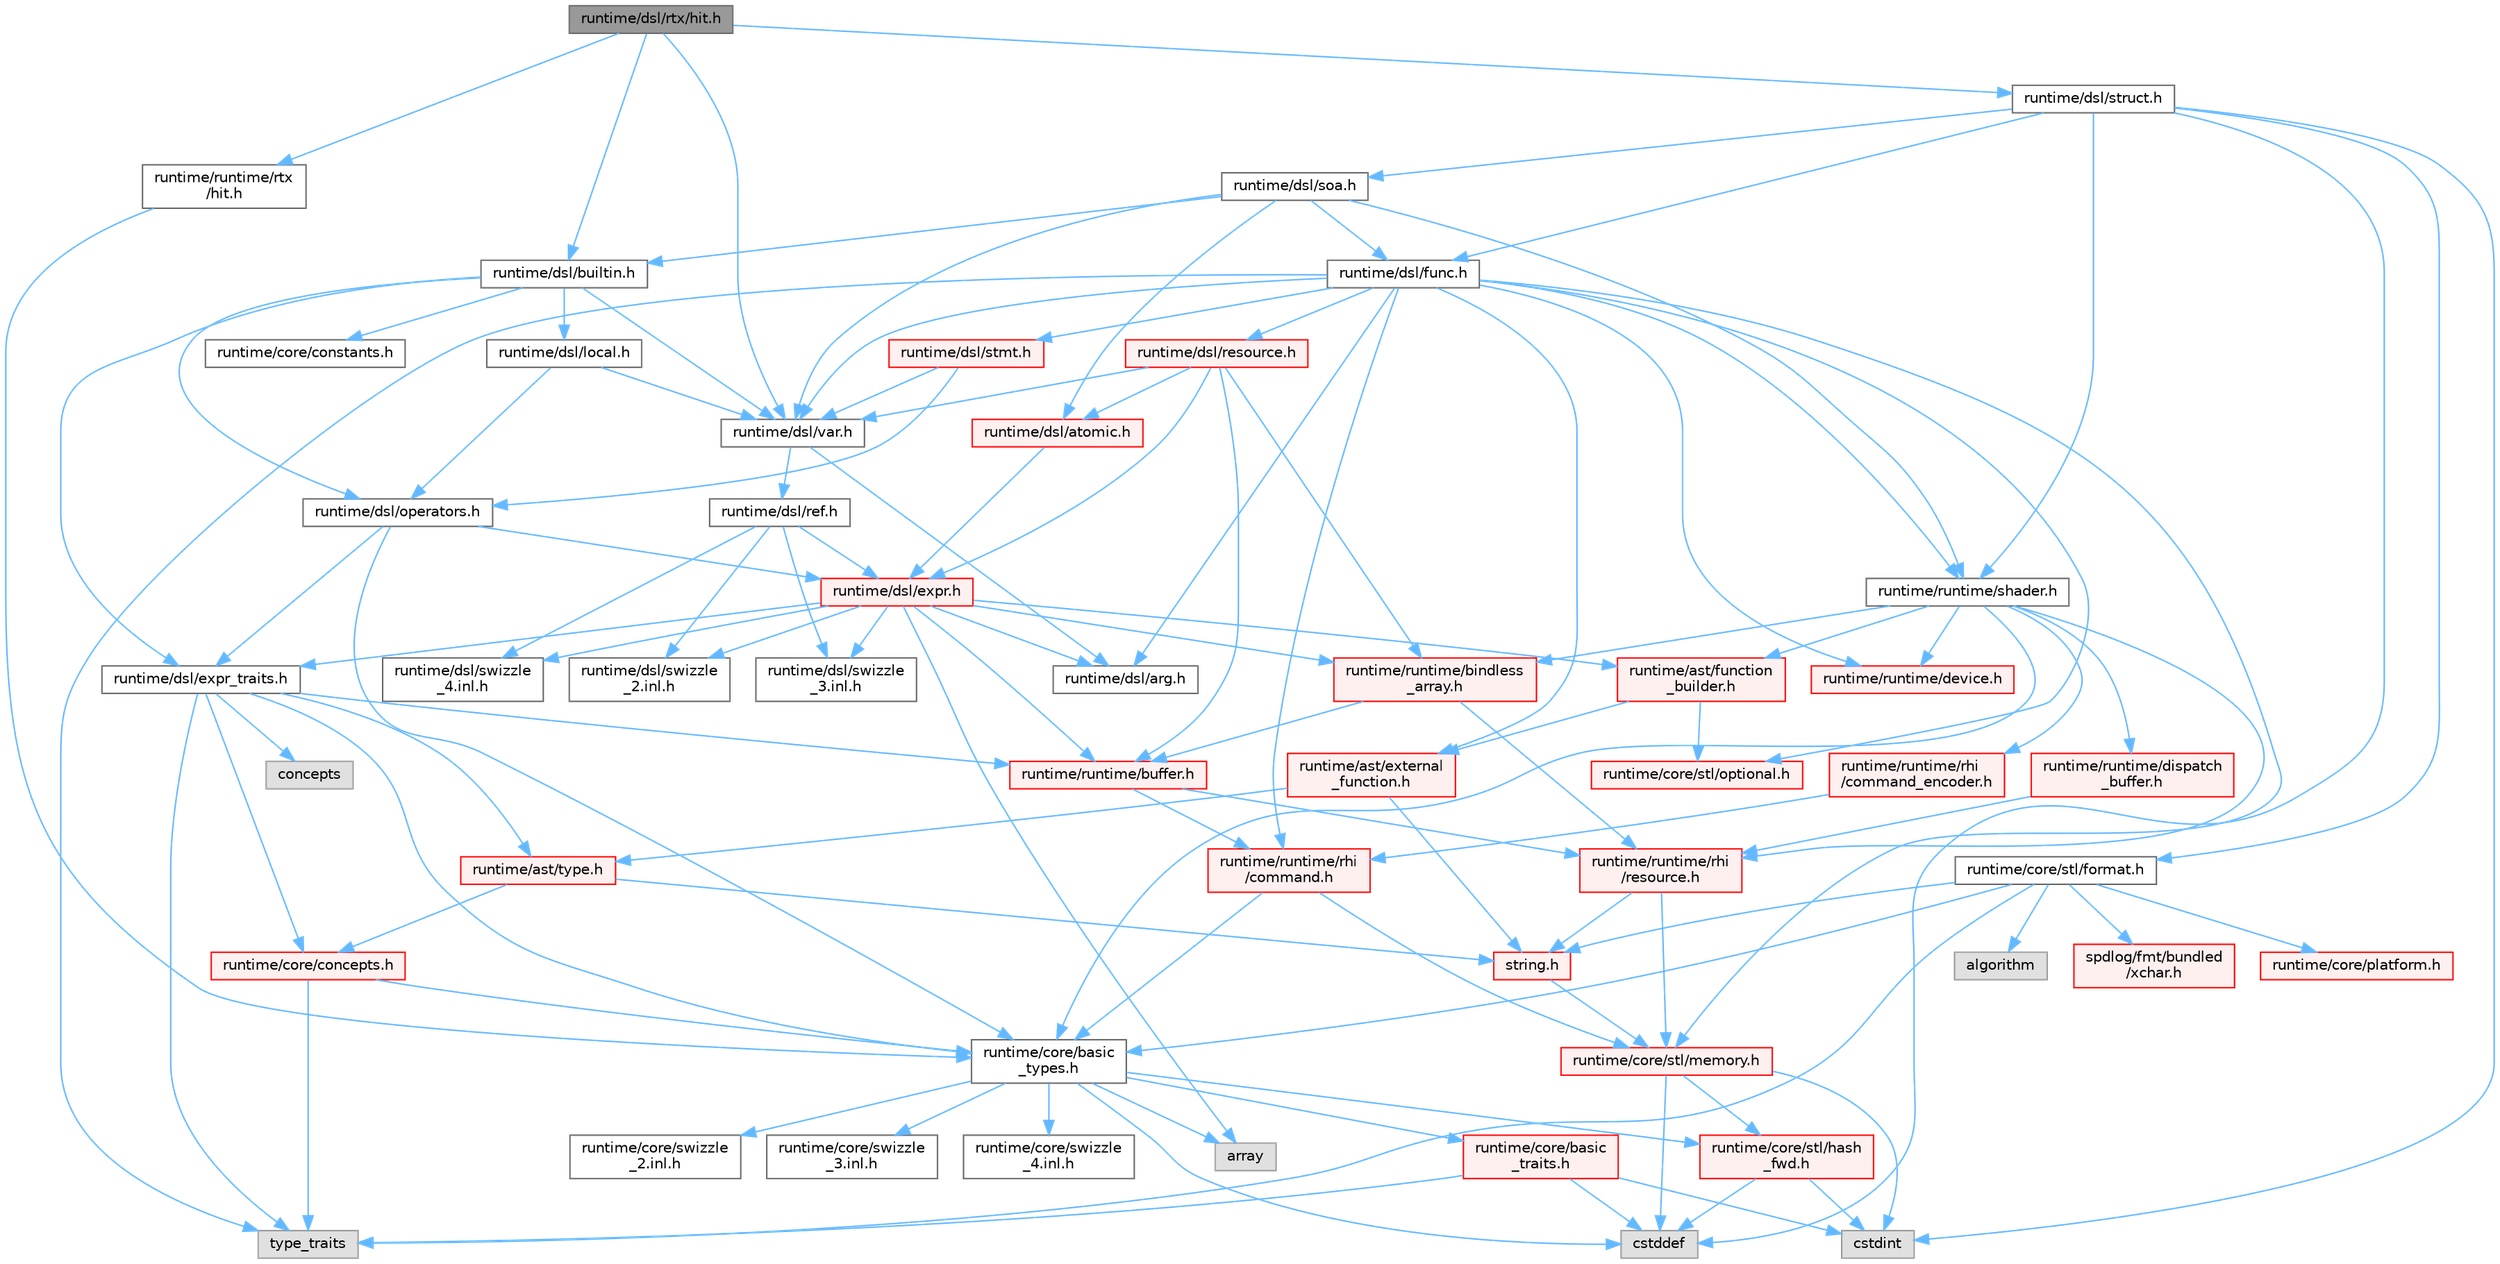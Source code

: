 digraph "runtime/dsl/rtx/hit.h"
{
 // LATEX_PDF_SIZE
  bgcolor="transparent";
  edge [fontname=Helvetica,fontsize=10,labelfontname=Helvetica,labelfontsize=10];
  node [fontname=Helvetica,fontsize=10,shape=box,height=0.2,width=0.4];
  Node1 [id="Node000001",label="runtime/dsl/rtx/hit.h",height=0.2,width=0.4,color="gray40", fillcolor="grey60", style="filled", fontcolor="black",tooltip=" "];
  Node1 -> Node2 [id="edge1_Node000001_Node000002",color="steelblue1",style="solid",tooltip=" "];
  Node2 [id="Node000002",label="runtime/runtime/rtx\l/hit.h",height=0.2,width=0.4,color="grey40", fillcolor="white", style="filled",URL="$runtime_2rtx_2hit_8h.html",tooltip=" "];
  Node2 -> Node3 [id="edge2_Node000002_Node000003",color="steelblue1",style="solid",tooltip=" "];
  Node3 [id="Node000003",label="runtime/core/basic\l_types.h",height=0.2,width=0.4,color="grey40", fillcolor="white", style="filled",URL="$basic__types_8h.html",tooltip=" "];
  Node3 -> Node4 [id="edge3_Node000003_Node000004",color="steelblue1",style="solid",tooltip=" "];
  Node4 [id="Node000004",label="cstddef",height=0.2,width=0.4,color="grey60", fillcolor="#E0E0E0", style="filled",tooltip=" "];
  Node3 -> Node5 [id="edge4_Node000003_Node000005",color="steelblue1",style="solid",tooltip=" "];
  Node5 [id="Node000005",label="array",height=0.2,width=0.4,color="grey60", fillcolor="#E0E0E0", style="filled",tooltip=" "];
  Node3 -> Node6 [id="edge5_Node000003_Node000006",color="steelblue1",style="solid",tooltip=" "];
  Node6 [id="Node000006",label="runtime/core/stl/hash\l_fwd.h",height=0.2,width=0.4,color="red", fillcolor="#FFF0F0", style="filled",URL="$hash__fwd_8h.html",tooltip=" "];
  Node6 -> Node4 [id="edge6_Node000006_Node000004",color="steelblue1",style="solid",tooltip=" "];
  Node6 -> Node7 [id="edge7_Node000006_Node000007",color="steelblue1",style="solid",tooltip=" "];
  Node7 [id="Node000007",label="cstdint",height=0.2,width=0.4,color="grey60", fillcolor="#E0E0E0", style="filled",tooltip=" "];
  Node3 -> Node9 [id="edge8_Node000003_Node000009",color="steelblue1",style="solid",tooltip=" "];
  Node9 [id="Node000009",label="runtime/core/basic\l_traits.h",height=0.2,width=0.4,color="red", fillcolor="#FFF0F0", style="filled",URL="$basic__traits_8h.html",tooltip=" "];
  Node9 -> Node7 [id="edge9_Node000009_Node000007",color="steelblue1",style="solid",tooltip=" "];
  Node9 -> Node4 [id="edge10_Node000009_Node000004",color="steelblue1",style="solid",tooltip=" "];
  Node9 -> Node10 [id="edge11_Node000009_Node000010",color="steelblue1",style="solid",tooltip=" "];
  Node10 [id="Node000010",label="type_traits",height=0.2,width=0.4,color="grey60", fillcolor="#E0E0E0", style="filled",tooltip=" "];
  Node3 -> Node22 [id="edge12_Node000003_Node000022",color="steelblue1",style="solid",tooltip=" "];
  Node22 [id="Node000022",label="runtime/core/swizzle\l_2.inl.h",height=0.2,width=0.4,color="grey40", fillcolor="white", style="filled",URL="$core_2swizzle__2_8inl_8h.html",tooltip=" "];
  Node3 -> Node23 [id="edge13_Node000003_Node000023",color="steelblue1",style="solid",tooltip=" "];
  Node23 [id="Node000023",label="runtime/core/swizzle\l_3.inl.h",height=0.2,width=0.4,color="grey40", fillcolor="white", style="filled",URL="$core_2swizzle__3_8inl_8h.html",tooltip=" "];
  Node3 -> Node24 [id="edge14_Node000003_Node000024",color="steelblue1",style="solid",tooltip=" "];
  Node24 [id="Node000024",label="runtime/core/swizzle\l_4.inl.h",height=0.2,width=0.4,color="grey40", fillcolor="white", style="filled",URL="$core_2swizzle__4_8inl_8h.html",tooltip=" "];
  Node1 -> Node25 [id="edge15_Node000001_Node000025",color="steelblue1",style="solid",tooltip=" "];
  Node25 [id="Node000025",label="runtime/dsl/builtin.h",height=0.2,width=0.4,color="grey40", fillcolor="white", style="filled",URL="$builtin_8h.html",tooltip=" "];
  Node25 -> Node26 [id="edge16_Node000025_Node000026",color="steelblue1",style="solid",tooltip=" "];
  Node26 [id="Node000026",label="runtime/core/constants.h",height=0.2,width=0.4,color="grey40", fillcolor="white", style="filled",URL="$constants_8h.html",tooltip=" "];
  Node25 -> Node27 [id="edge17_Node000025_Node000027",color="steelblue1",style="solid",tooltip=" "];
  Node27 [id="Node000027",label="runtime/dsl/var.h",height=0.2,width=0.4,color="grey40", fillcolor="white", style="filled",URL="$var_8h.html",tooltip=" "];
  Node27 -> Node28 [id="edge18_Node000027_Node000028",color="steelblue1",style="solid",tooltip=" "];
  Node28 [id="Node000028",label="runtime/dsl/ref.h",height=0.2,width=0.4,color="grey40", fillcolor="white", style="filled",URL="$ref_8h.html",tooltip=" "];
  Node28 -> Node29 [id="edge19_Node000028_Node000029",color="steelblue1",style="solid",tooltip=" "];
  Node29 [id="Node000029",label="runtime/dsl/expr.h",height=0.2,width=0.4,color="red", fillcolor="#FFF0F0", style="filled",URL="$expr_8h.html",tooltip=" "];
  Node29 -> Node5 [id="edge20_Node000029_Node000005",color="steelblue1",style="solid",tooltip=" "];
  Node29 -> Node222 [id="edge21_Node000029_Node000222",color="steelblue1",style="solid",tooltip=" "];
  Node222 [id="Node000222",label="runtime/runtime/buffer.h",height=0.2,width=0.4,color="red", fillcolor="#FFF0F0", style="filled",URL="$buffer_8h.html",tooltip=" "];
  Node222 -> Node178 [id="edge22_Node000222_Node000178",color="steelblue1",style="solid",tooltip=" "];
  Node178 [id="Node000178",label="runtime/runtime/rhi\l/command.h",height=0.2,width=0.4,color="red", fillcolor="#FFF0F0", style="filled",URL="$command_8h.html",tooltip=" "];
  Node178 -> Node3 [id="edge23_Node000178_Node000003",color="steelblue1",style="solid",tooltip=" "];
  Node178 -> Node35 [id="edge24_Node000178_Node000035",color="steelblue1",style="solid",tooltip=" "];
  Node35 [id="Node000035",label="runtime/core/stl/memory.h",height=0.2,width=0.4,color="red", fillcolor="#FFF0F0", style="filled",URL="$core_2stl_2memory_8h.html",tooltip=" "];
  Node35 -> Node4 [id="edge25_Node000035_Node000004",color="steelblue1",style="solid",tooltip=" "];
  Node35 -> Node7 [id="edge26_Node000035_Node000007",color="steelblue1",style="solid",tooltip=" "];
  Node35 -> Node6 [id="edge27_Node000035_Node000006",color="steelblue1",style="solid",tooltip=" "];
  Node222 -> Node34 [id="edge28_Node000222_Node000034",color="steelblue1",style="solid",tooltip=" "];
  Node34 [id="Node000034",label="runtime/runtime/rhi\l/resource.h",height=0.2,width=0.4,color="red", fillcolor="#FFF0F0", style="filled",URL="$runtime_2rhi_2resource_8h.html",tooltip=" "];
  Node34 -> Node35 [id="edge29_Node000034_Node000035",color="steelblue1",style="solid",tooltip=" "];
  Node34 -> Node59 [id="edge30_Node000034_Node000059",color="steelblue1",style="solid",tooltip=" "];
  Node59 [id="Node000059",label="string.h",height=0.2,width=0.4,color="red", fillcolor="#FFF0F0", style="filled",URL="$string_8h.html",tooltip=" "];
  Node59 -> Node35 [id="edge31_Node000059_Node000035",color="steelblue1",style="solid",tooltip=" "];
  Node29 -> Node223 [id="edge32_Node000029_Node000223",color="steelblue1",style="solid",tooltip=" "];
  Node223 [id="Node000223",label="runtime/runtime/bindless\l_array.h",height=0.2,width=0.4,color="red", fillcolor="#FFF0F0", style="filled",URL="$bindless__array_8h.html",tooltip=" "];
  Node223 -> Node34 [id="edge33_Node000223_Node000034",color="steelblue1",style="solid",tooltip=" "];
  Node223 -> Node222 [id="edge34_Node000223_Node000222",color="steelblue1",style="solid",tooltip=" "];
  Node29 -> Node234 [id="edge35_Node000029_Node000234",color="steelblue1",style="solid",tooltip=" "];
  Node234 [id="Node000234",label="runtime/ast/function\l_builder.h",height=0.2,width=0.4,color="red", fillcolor="#FFF0F0", style="filled",URL="$function__builder_8h.html",tooltip=" "];
  Node234 -> Node238 [id="edge36_Node000234_Node000238",color="steelblue1",style="solid",tooltip=" "];
  Node238 [id="Node000238",label="runtime/ast/external\l_function.h",height=0.2,width=0.4,color="red", fillcolor="#FFF0F0", style="filled",URL="$external__function_8h.html",tooltip=" "];
  Node238 -> Node59 [id="edge37_Node000238_Node000059",color="steelblue1",style="solid",tooltip=" "];
  Node238 -> Node213 [id="edge38_Node000238_Node000213",color="steelblue1",style="solid",tooltip=" "];
  Node213 [id="Node000213",label="runtime/ast/type.h",height=0.2,width=0.4,color="red", fillcolor="#FFF0F0", style="filled",URL="$type_8h.html",tooltip=" "];
  Node213 -> Node59 [id="edge39_Node000213_Node000059",color="steelblue1",style="solid",tooltip=" "];
  Node213 -> Node214 [id="edge40_Node000213_Node000214",color="steelblue1",style="solid",tooltip=" "];
  Node214 [id="Node000214",label="runtime/core/concepts.h",height=0.2,width=0.4,color="red", fillcolor="#FFF0F0", style="filled",URL="$concepts_8h.html",tooltip=" "];
  Node214 -> Node10 [id="edge41_Node000214_Node000010",color="steelblue1",style="solid",tooltip=" "];
  Node214 -> Node3 [id="edge42_Node000214_Node000003",color="steelblue1",style="solid",tooltip=" "];
  Node234 -> Node188 [id="edge43_Node000234_Node000188",color="steelblue1",style="solid",tooltip=" "];
  Node188 [id="Node000188",label="runtime/core/stl/optional.h",height=0.2,width=0.4,color="red", fillcolor="#FFF0F0", style="filled",URL="$core_2stl_2optional_8h.html",tooltip=" "];
  Node29 -> Node239 [id="edge44_Node000029_Node000239",color="steelblue1",style="solid",tooltip=" "];
  Node239 [id="Node000239",label="runtime/dsl/expr_traits.h",height=0.2,width=0.4,color="grey40", fillcolor="white", style="filled",URL="$expr__traits_8h.html",tooltip=" "];
  Node239 -> Node10 [id="edge45_Node000239_Node000010",color="steelblue1",style="solid",tooltip=" "];
  Node239 -> Node240 [id="edge46_Node000239_Node000240",color="steelblue1",style="solid",tooltip=" "];
  Node240 [id="Node000240",label="concepts",height=0.2,width=0.4,color="grey60", fillcolor="#E0E0E0", style="filled",tooltip=" "];
  Node239 -> Node3 [id="edge47_Node000239_Node000003",color="steelblue1",style="solid",tooltip=" "];
  Node239 -> Node214 [id="edge48_Node000239_Node000214",color="steelblue1",style="solid",tooltip=" "];
  Node239 -> Node213 [id="edge49_Node000239_Node000213",color="steelblue1",style="solid",tooltip=" "];
  Node239 -> Node222 [id="edge50_Node000239_Node000222",color="steelblue1",style="solid",tooltip=" "];
  Node29 -> Node241 [id="edge51_Node000029_Node000241",color="steelblue1",style="solid",tooltip=" "];
  Node241 [id="Node000241",label="runtime/dsl/arg.h",height=0.2,width=0.4,color="grey40", fillcolor="white", style="filled",URL="$arg_8h.html",tooltip=" "];
  Node29 -> Node242 [id="edge52_Node000029_Node000242",color="steelblue1",style="solid",tooltip=" "];
  Node242 [id="Node000242",label="runtime/dsl/swizzle\l_2.inl.h",height=0.2,width=0.4,color="grey40", fillcolor="white", style="filled",URL="$dsl_2swizzle__2_8inl_8h.html",tooltip=" "];
  Node29 -> Node243 [id="edge53_Node000029_Node000243",color="steelblue1",style="solid",tooltip=" "];
  Node243 [id="Node000243",label="runtime/dsl/swizzle\l_3.inl.h",height=0.2,width=0.4,color="grey40", fillcolor="white", style="filled",URL="$dsl_2swizzle__3_8inl_8h.html",tooltip=" "];
  Node29 -> Node244 [id="edge54_Node000029_Node000244",color="steelblue1",style="solid",tooltip=" "];
  Node244 [id="Node000244",label="runtime/dsl/swizzle\l_4.inl.h",height=0.2,width=0.4,color="grey40", fillcolor="white", style="filled",URL="$dsl_2swizzle__4_8inl_8h.html",tooltip=" "];
  Node28 -> Node242 [id="edge55_Node000028_Node000242",color="steelblue1",style="solid",tooltip=" "];
  Node28 -> Node243 [id="edge56_Node000028_Node000243",color="steelblue1",style="solid",tooltip=" "];
  Node28 -> Node244 [id="edge57_Node000028_Node000244",color="steelblue1",style="solid",tooltip=" "];
  Node27 -> Node241 [id="edge58_Node000027_Node000241",color="steelblue1",style="solid",tooltip=" "];
  Node25 -> Node245 [id="edge59_Node000025_Node000245",color="steelblue1",style="solid",tooltip=" "];
  Node245 [id="Node000245",label="runtime/dsl/operators.h",height=0.2,width=0.4,color="grey40", fillcolor="white", style="filled",URL="$operators_8h.html",tooltip=" "];
  Node245 -> Node3 [id="edge60_Node000245_Node000003",color="steelblue1",style="solid",tooltip=" "];
  Node245 -> Node239 [id="edge61_Node000245_Node000239",color="steelblue1",style="solid",tooltip=" "];
  Node245 -> Node29 [id="edge62_Node000245_Node000029",color="steelblue1",style="solid",tooltip=" "];
  Node25 -> Node239 [id="edge63_Node000025_Node000239",color="steelblue1",style="solid",tooltip=" "];
  Node25 -> Node246 [id="edge64_Node000025_Node000246",color="steelblue1",style="solid",tooltip=" "];
  Node246 [id="Node000246",label="runtime/dsl/local.h",height=0.2,width=0.4,color="grey40", fillcolor="white", style="filled",URL="$local_8h.html",tooltip=" "];
  Node246 -> Node27 [id="edge65_Node000246_Node000027",color="steelblue1",style="solid",tooltip=" "];
  Node246 -> Node245 [id="edge66_Node000246_Node000245",color="steelblue1",style="solid",tooltip=" "];
  Node1 -> Node247 [id="edge67_Node000001_Node000247",color="steelblue1",style="solid",tooltip=" "];
  Node247 [id="Node000247",label="runtime/dsl/struct.h",height=0.2,width=0.4,color="grey40", fillcolor="white", style="filled",URL="$struct_8h.html",tooltip=" "];
  Node247 -> Node7 [id="edge68_Node000247_Node000007",color="steelblue1",style="solid",tooltip=" "];
  Node247 -> Node4 [id="edge69_Node000247_Node000004",color="steelblue1",style="solid",tooltip=" "];
  Node247 -> Node248 [id="edge70_Node000247_Node000248",color="steelblue1",style="solid",tooltip=" "];
  Node248 [id="Node000248",label="runtime/core/stl/format.h",height=0.2,width=0.4,color="grey40", fillcolor="white", style="filled",URL="$core_2stl_2format_8h.html",tooltip=" "];
  Node248 -> Node10 [id="edge71_Node000248_Node000010",color="steelblue1",style="solid",tooltip=" "];
  Node248 -> Node13 [id="edge72_Node000248_Node000013",color="steelblue1",style="solid",tooltip=" "];
  Node13 [id="Node000013",label="algorithm",height=0.2,width=0.4,color="grey60", fillcolor="#E0E0E0", style="filled",tooltip=" "];
  Node248 -> Node249 [id="edge73_Node000248_Node000249",color="steelblue1",style="solid",tooltip=" "];
  Node249 [id="Node000249",label="spdlog/fmt/bundled\l/xchar.h",height=0.2,width=0.4,color="red", fillcolor="#FFF0F0", style="filled",URL="$bundled_2xchar_8h.html",tooltip=" "];
  Node248 -> Node3 [id="edge74_Node000248_Node000003",color="steelblue1",style="solid",tooltip=" "];
  Node248 -> Node59 [id="edge75_Node000248_Node000059",color="steelblue1",style="solid",tooltip=" "];
  Node248 -> Node204 [id="edge76_Node000248_Node000204",color="steelblue1",style="solid",tooltip=" "];
  Node204 [id="Node000204",label="runtime/core/platform.h",height=0.2,width=0.4,color="red", fillcolor="#FFF0F0", style="filled",URL="$core_2_platform_8h.html",tooltip=" "];
  Node247 -> Node269 [id="edge77_Node000247_Node000269",color="steelblue1",style="solid",tooltip=" "];
  Node269 [id="Node000269",label="runtime/dsl/soa.h",height=0.2,width=0.4,color="grey40", fillcolor="white", style="filled",URL="$soa_8h.html",tooltip=" "];
  Node269 -> Node27 [id="edge78_Node000269_Node000027",color="steelblue1",style="solid",tooltip=" "];
  Node269 -> Node270 [id="edge79_Node000269_Node000270",color="steelblue1",style="solid",tooltip=" "];
  Node270 [id="Node000270",label="runtime/dsl/atomic.h",height=0.2,width=0.4,color="red", fillcolor="#FFF0F0", style="filled",URL="$dsl_2atomic_8h.html",tooltip=" "];
  Node270 -> Node29 [id="edge80_Node000270_Node000029",color="steelblue1",style="solid",tooltip=" "];
  Node269 -> Node25 [id="edge81_Node000269_Node000025",color="steelblue1",style="solid",tooltip=" "];
  Node269 -> Node272 [id="edge82_Node000269_Node000272",color="steelblue1",style="solid",tooltip=" "];
  Node272 [id="Node000272",label="runtime/dsl/func.h",height=0.2,width=0.4,color="grey40", fillcolor="white", style="filled",URL="$func_8h.html",tooltip=" "];
  Node272 -> Node10 [id="edge83_Node000272_Node000010",color="steelblue1",style="solid",tooltip=" "];
  Node272 -> Node35 [id="edge84_Node000272_Node000035",color="steelblue1",style="solid",tooltip=" "];
  Node272 -> Node188 [id="edge85_Node000272_Node000188",color="steelblue1",style="solid",tooltip=" "];
  Node272 -> Node238 [id="edge86_Node000272_Node000238",color="steelblue1",style="solid",tooltip=" "];
  Node272 -> Node178 [id="edge87_Node000272_Node000178",color="steelblue1",style="solid",tooltip=" "];
  Node272 -> Node273 [id="edge88_Node000272_Node000273",color="steelblue1",style="solid",tooltip=" "];
  Node273 [id="Node000273",label="runtime/runtime/device.h",height=0.2,width=0.4,color="red", fillcolor="#FFF0F0", style="filled",URL="$device_8h.html",tooltip=" "];
  Node272 -> Node274 [id="edge89_Node000272_Node000274",color="steelblue1",style="solid",tooltip=" "];
  Node274 [id="Node000274",label="runtime/runtime/shader.h",height=0.2,width=0.4,color="grey40", fillcolor="white", style="filled",URL="$shader_8h.html",tooltip=" "];
  Node274 -> Node3 [id="edge90_Node000274_Node000003",color="steelblue1",style="solid",tooltip=" "];
  Node274 -> Node234 [id="edge91_Node000274_Node000234",color="steelblue1",style="solid",tooltip=" "];
  Node274 -> Node34 [id="edge92_Node000274_Node000034",color="steelblue1",style="solid",tooltip=" "];
  Node274 -> Node273 [id="edge93_Node000274_Node000273",color="steelblue1",style="solid",tooltip=" "];
  Node274 -> Node223 [id="edge94_Node000274_Node000223",color="steelblue1",style="solid",tooltip=" "];
  Node274 -> Node275 [id="edge95_Node000274_Node000275",color="steelblue1",style="solid",tooltip=" "];
  Node275 [id="Node000275",label="runtime/runtime/dispatch\l_buffer.h",height=0.2,width=0.4,color="red", fillcolor="#FFF0F0", style="filled",URL="$dispatch__buffer_8h.html",tooltip=" "];
  Node275 -> Node34 [id="edge96_Node000275_Node000034",color="steelblue1",style="solid",tooltip=" "];
  Node274 -> Node276 [id="edge97_Node000274_Node000276",color="steelblue1",style="solid",tooltip=" "];
  Node276 [id="Node000276",label="runtime/runtime/rhi\l/command_encoder.h",height=0.2,width=0.4,color="red", fillcolor="#FFF0F0", style="filled",URL="$command__encoder_8h.html",tooltip=" "];
  Node276 -> Node178 [id="edge98_Node000276_Node000178",color="steelblue1",style="solid",tooltip=" "];
  Node272 -> Node241 [id="edge99_Node000272_Node000241",color="steelblue1",style="solid",tooltip=" "];
  Node272 -> Node27 [id="edge100_Node000272_Node000027",color="steelblue1",style="solid",tooltip=" "];
  Node272 -> Node280 [id="edge101_Node000272_Node000280",color="steelblue1",style="solid",tooltip=" "];
  Node280 [id="Node000280",label="runtime/dsl/resource.h",height=0.2,width=0.4,color="red", fillcolor="#FFF0F0", style="filled",URL="$dsl_2resource_8h.html",tooltip=" "];
  Node280 -> Node222 [id="edge102_Node000280_Node000222",color="steelblue1",style="solid",tooltip=" "];
  Node280 -> Node223 [id="edge103_Node000280_Node000223",color="steelblue1",style="solid",tooltip=" "];
  Node280 -> Node29 [id="edge104_Node000280_Node000029",color="steelblue1",style="solid",tooltip=" "];
  Node280 -> Node27 [id="edge105_Node000280_Node000027",color="steelblue1",style="solid",tooltip=" "];
  Node280 -> Node270 [id="edge106_Node000280_Node000270",color="steelblue1",style="solid",tooltip=" "];
  Node272 -> Node282 [id="edge107_Node000272_Node000282",color="steelblue1",style="solid",tooltip=" "];
  Node282 [id="Node000282",label="runtime/dsl/stmt.h",height=0.2,width=0.4,color="red", fillcolor="#FFF0F0", style="filled",URL="$stmt_8h.html",tooltip=" "];
  Node282 -> Node27 [id="edge108_Node000282_Node000027",color="steelblue1",style="solid",tooltip=" "];
  Node282 -> Node245 [id="edge109_Node000282_Node000245",color="steelblue1",style="solid",tooltip=" "];
  Node269 -> Node274 [id="edge110_Node000269_Node000274",color="steelblue1",style="solid",tooltip=" "];
  Node247 -> Node272 [id="edge111_Node000247_Node000272",color="steelblue1",style="solid",tooltip=" "];
  Node247 -> Node274 [id="edge112_Node000247_Node000274",color="steelblue1",style="solid",tooltip=" "];
  Node1 -> Node27 [id="edge113_Node000001_Node000027",color="steelblue1",style="solid",tooltip=" "];
}
